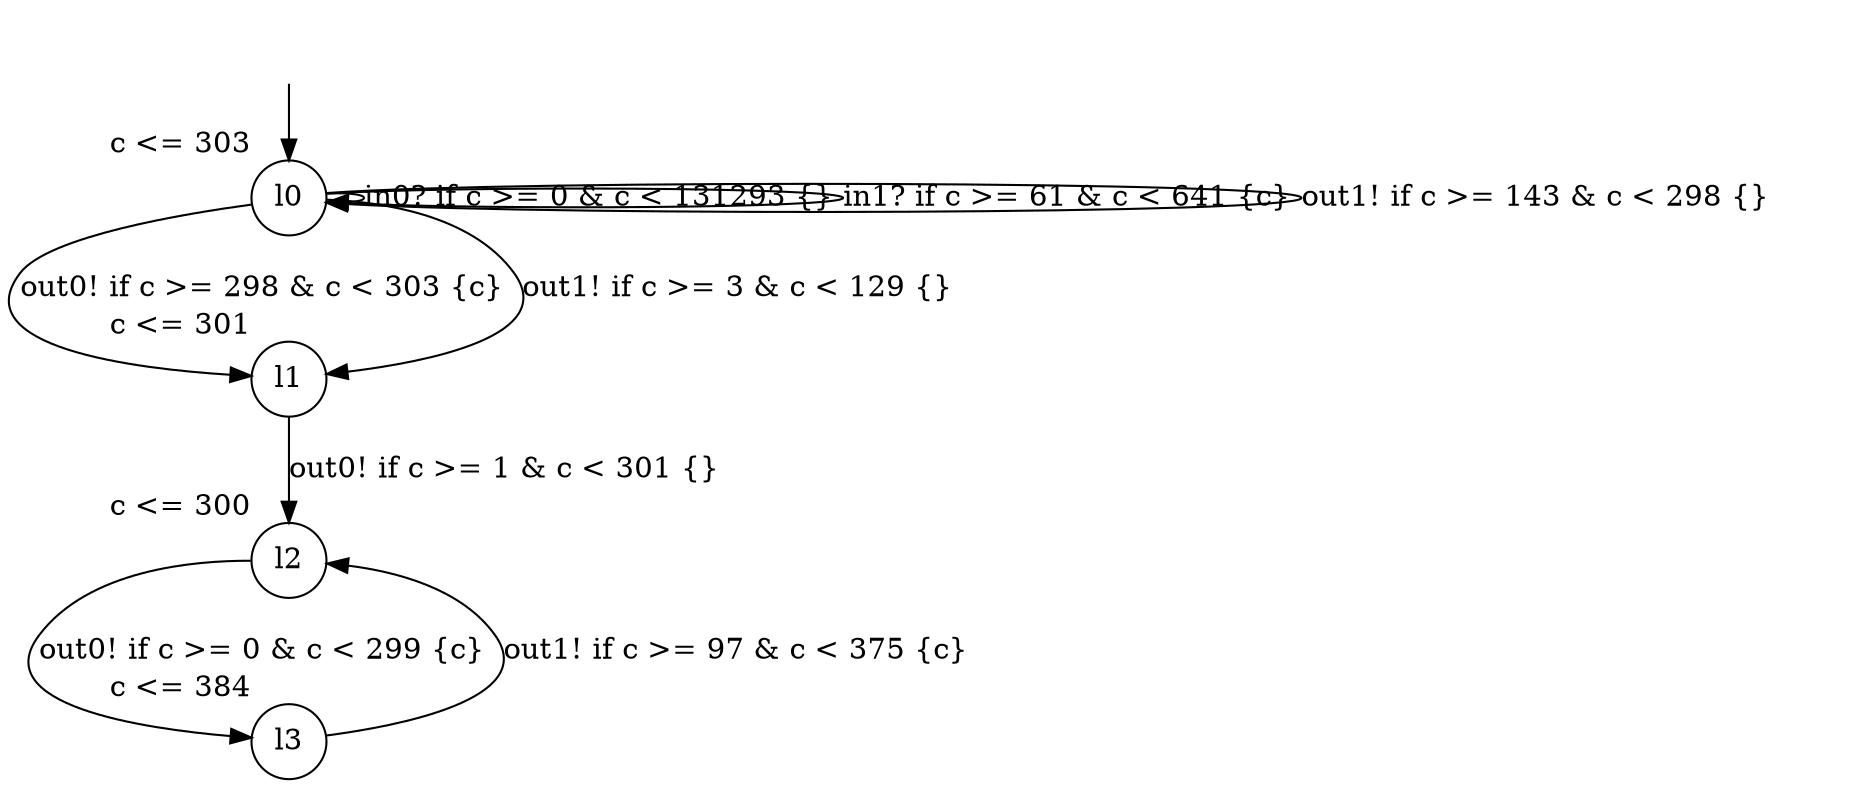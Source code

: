 digraph g {
__start0 [label="" shape="none"];
l0 [shape="circle" margin=0 label="l0", xlabel="c <= 303"];
l1 [shape="circle" margin=0 label="l1", xlabel="c <= 301"];
l2 [shape="circle" margin=0 label="l2", xlabel="c <= 300"];
l3 [shape="circle" margin=0 label="l3", xlabel="c <= 384"];
l0 -> l0 [label="in0? if c >= 0 & c < 131293 {} "];
l0 -> l0 [label="in1? if c >= 61 & c < 641 {c} "];
l0 -> l1 [label="out0! if c >= 298 & c < 303 {c} "];
l0 -> l0 [label="out1! if c >= 143 & c < 298 {} "];
l0 -> l1 [label="out1! if c >= 3 & c < 129 {} "];
l1 -> l2 [label="out0! if c >= 1 & c < 301 {} "];
l2 -> l3 [label="out0! if c >= 0 & c < 299 {c} "];
l3 -> l2 [label="out1! if c >= 97 & c < 375 {c} "];
__start0 -> l0;
}
